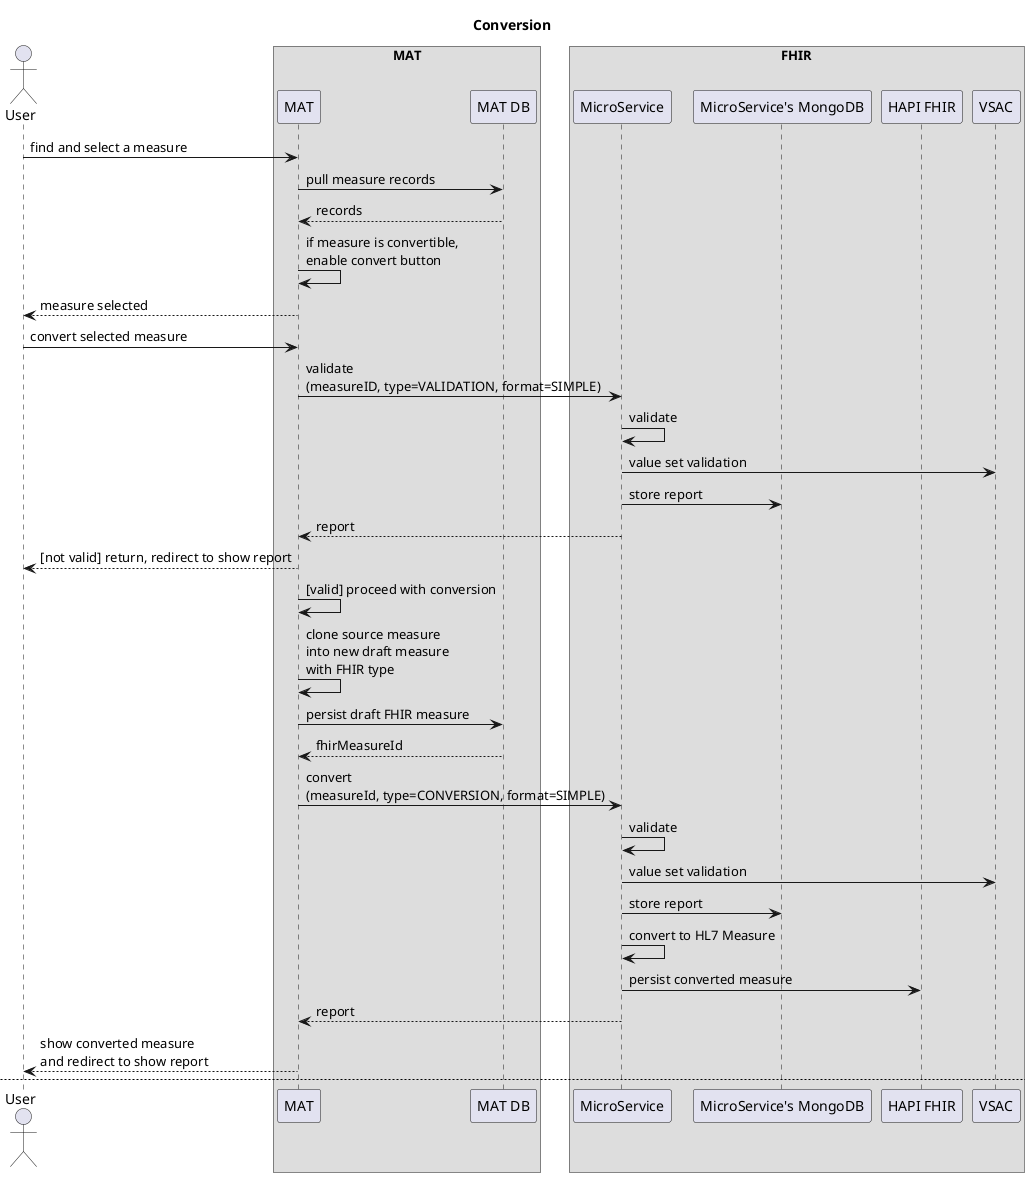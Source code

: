 @startuml
title Conversion

actor User

box MAT
participant MAT
participant "MAT DB"
end box

box FHIR
participant MicroService
participant "MicroService's MongoDB"
participant "HAPI FHIR"
participant VSAC
end box

User -> MAT: find and select a measure
MAT -> "MAT DB": pull measure records
"MAT DB" --> MAT: records
MAT -> MAT: if measure is convertible, \nenable convert button
MAT --> User: measure selected
User -> MAT: convert selected measure
MAT -> MicroService: validate\n(measureID, type=VALIDATION, format=SIMPLE)
MicroService -> MicroService: validate
MicroService -> VSAC: value set validation
MicroService -> "MicroService's MongoDB": store report
MicroService --> MAT: report
MAT --> User: [not valid] return, redirect to show report
MAT -> MAT: [valid] proceed with conversion
MAT -> MAT: clone source measure \ninto new draft measure \nwith FHIR type
MAT -> "MAT DB": persist draft FHIR measure
"MAT DB" --> MAT: fhirMeasureId
MAT -> MicroService: convert\n(measureId, type=CONVERSION, format=SIMPLE)
MicroService -> MicroService: validate
MicroService -> VSAC: value set validation
MicroService -> "MicroService's MongoDB": store report
MicroService -> MicroService: convert to HL7 Measure
MicroService -> "HAPI FHIR": persist converted measure
MicroService --> MAT: report
MAT --> User: show converted measure\nand redirect to show report

newpage User redirected to the report tab
MAT -> User: redirect user to report tab
User -> MAT: new tab with report (measureId)
MAT -> MicroService: validate\n(measureID, type=VALIDATION, format=SIMPLE)
... validation ~~long delay~~ ...
MicroService --> MAT: report
MAT --> User: render HTML report
@enduml